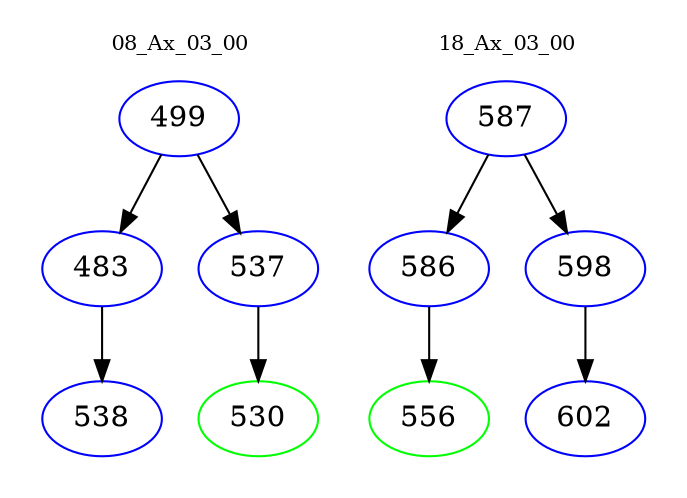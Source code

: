 digraph{
subgraph cluster_0 {
color = white
label = "08_Ax_03_00";
fontsize=10;
T0_499 [label="499", color="blue"]
T0_499 -> T0_483 [color="black"]
T0_483 [label="483", color="blue"]
T0_483 -> T0_538 [color="black"]
T0_538 [label="538", color="blue"]
T0_499 -> T0_537 [color="black"]
T0_537 [label="537", color="blue"]
T0_537 -> T0_530 [color="black"]
T0_530 [label="530", color="green"]
}
subgraph cluster_1 {
color = white
label = "18_Ax_03_00";
fontsize=10;
T1_587 [label="587", color="blue"]
T1_587 -> T1_586 [color="black"]
T1_586 [label="586", color="blue"]
T1_586 -> T1_556 [color="black"]
T1_556 [label="556", color="green"]
T1_587 -> T1_598 [color="black"]
T1_598 [label="598", color="blue"]
T1_598 -> T1_602 [color="black"]
T1_602 [label="602", color="blue"]
}
}
